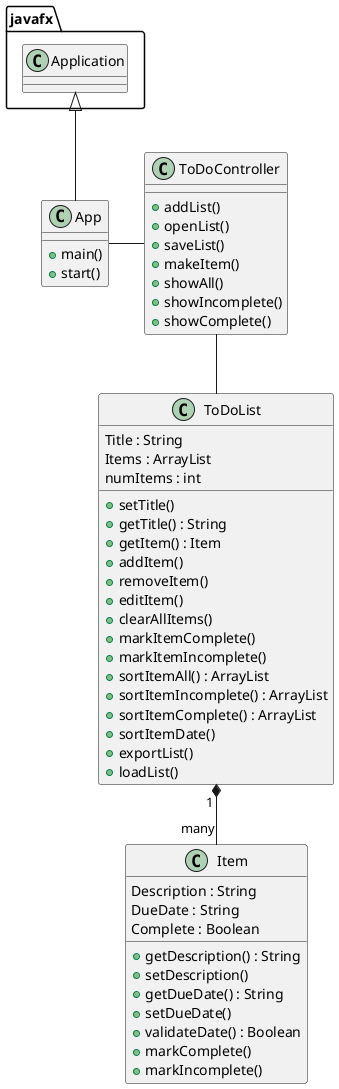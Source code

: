 @startuml

class App {
    + main()
    + start()
}

class ToDoController {
+ addList()
+ openList()
+ saveList()
+ makeItem()
+ showAll()
+ showIncomplete()
+ showComplete()
}
'Req 1
class ToDoList {
Title : String
Items : ArrayList
numItems : int

+setTitle()
+getTitle() : String
+getItem() : Item
+addItem()
'Req 4
+removeItem()
'Req 5
+editItem()
'Req 7, Req 8
+clearAllItems()
'Req 6
+markItemComplete()
+markItemIncomplete()
'Req 9
+sortItemAll() : ArrayList
'Req 10
+sortItemIncomplete() : ArrayList
'Req 11
+sortItemComplete() : ArrayList
'Req 12
+sortItemDate()
+exportList()
'Req 13
+loadList()
'Req 14
}

class Item {
Description : String
'Req 2
DueDate : String
'Req 3
'Format: YYYY-MM-DD
Complete : Boolean

+ getDescription() : String
+ setDescription()
+ getDueDate() : String
+ setDueDate()
+ validateDate() : Boolean
'Req 3.1: see if 1)DD doesn't go past max for the month, 2)positive numbers
+ markComplete()
+ markIncomplete()
}

ToDoList "1 " *-- "many" Item
App - ToDoController
ToDoController -- ToDoList
javafx.Application <|-- App
@enduml